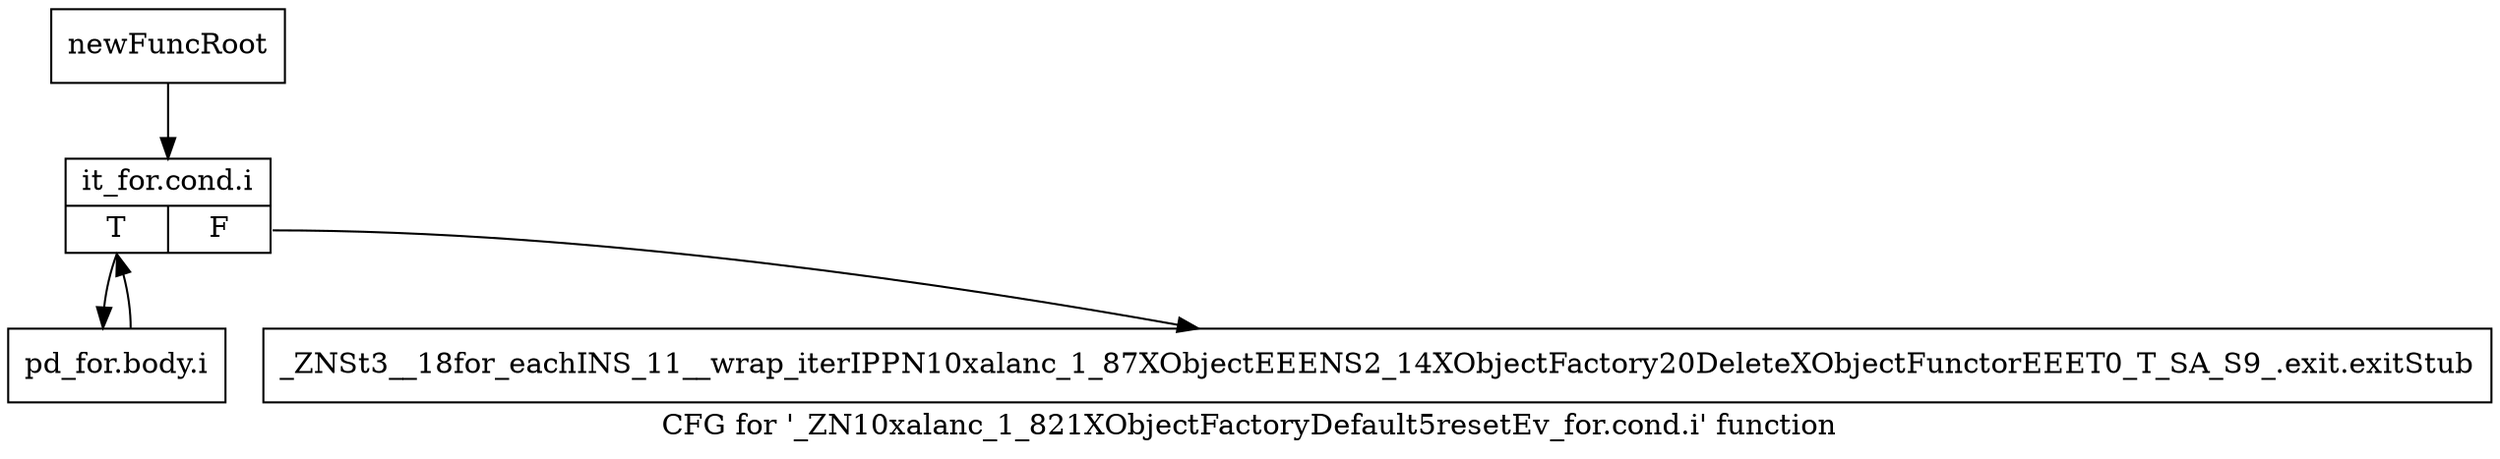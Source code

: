 digraph "CFG for '_ZN10xalanc_1_821XObjectFactoryDefault5resetEv_for.cond.i' function" {
	label="CFG for '_ZN10xalanc_1_821XObjectFactoryDefault5resetEv_for.cond.i' function";

	Node0x9e30490 [shape=record,label="{newFuncRoot}"];
	Node0x9e30490 -> Node0x9e30530;
	Node0x9e304e0 [shape=record,label="{_ZNSt3__18for_eachINS_11__wrap_iterIPPN10xalanc_1_87XObjectEEENS2_14XObjectFactory20DeleteXObjectFunctorEEET0_T_SA_S9_.exit.exitStub}"];
	Node0x9e30530 [shape=record,label="{it_for.cond.i|{<s0>T|<s1>F}}"];
	Node0x9e30530:s0 -> Node0x9e30580;
	Node0x9e30530:s1 -> Node0x9e304e0;
	Node0x9e30580 [shape=record,label="{pd_for.body.i}"];
	Node0x9e30580 -> Node0x9e30530;
}

